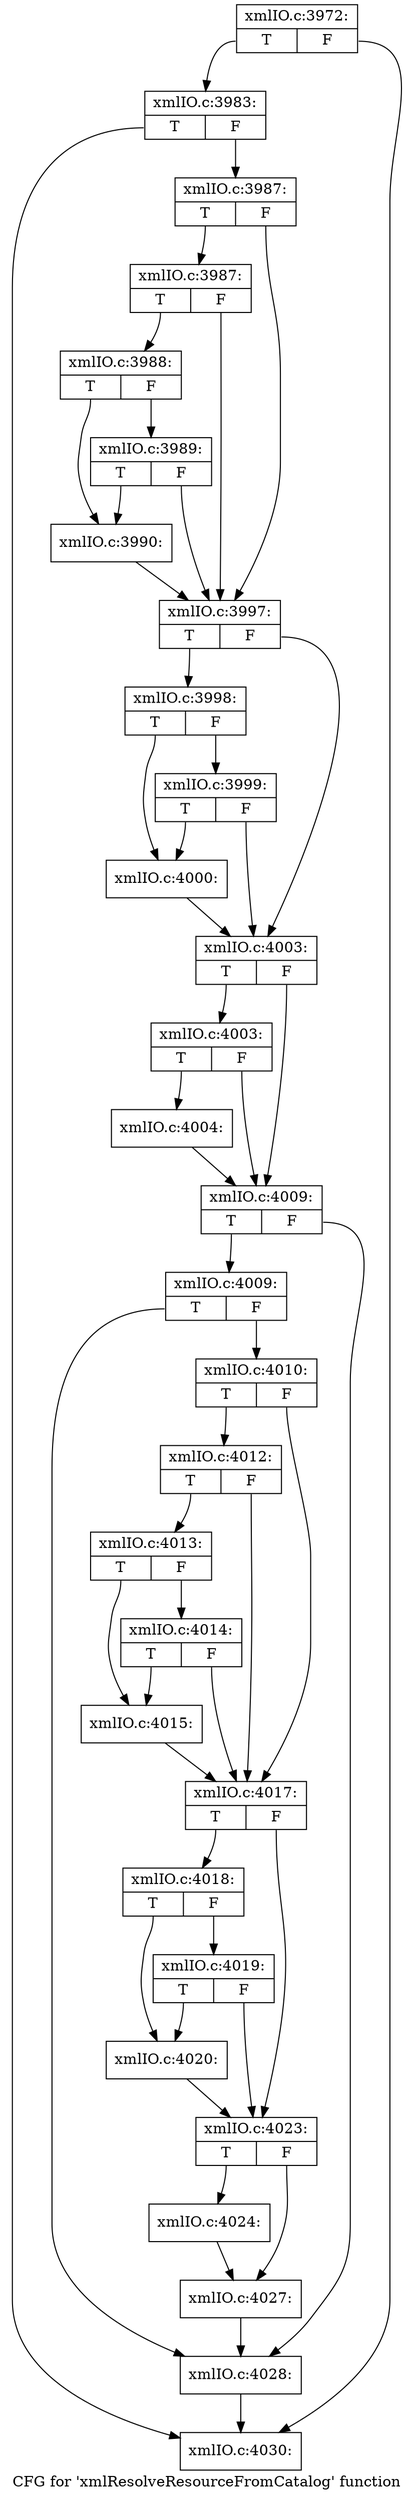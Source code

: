 digraph "CFG for 'xmlResolveResourceFromCatalog' function" {
	label="CFG for 'xmlResolveResourceFromCatalog' function";

	Node0x54065a0 [shape=record,label="{xmlIO.c:3972:|{<s0>T|<s1>F}}"];
	Node0x54065a0:s0 -> Node0x540ba40;
	Node0x54065a0:s1 -> Node0x540b9f0;
	Node0x540ba40 [shape=record,label="{xmlIO.c:3983:|{<s0>T|<s1>F}}"];
	Node0x540ba40:s0 -> Node0x540b9f0;
	Node0x540ba40:s1 -> Node0x540b6e0;
	Node0x540b6e0 [shape=record,label="{xmlIO.c:3987:|{<s0>T|<s1>F}}"];
	Node0x540b6e0:s0 -> Node0x540bef0;
	Node0x540b6e0:s1 -> Node0x540be50;
	Node0x540bef0 [shape=record,label="{xmlIO.c:3987:|{<s0>T|<s1>F}}"];
	Node0x540bef0:s0 -> Node0x540bea0;
	Node0x540bef0:s1 -> Node0x540be50;
	Node0x540bea0 [shape=record,label="{xmlIO.c:3988:|{<s0>T|<s1>F}}"];
	Node0x540bea0:s0 -> Node0x540be00;
	Node0x540bea0:s1 -> Node0x540c3e0;
	Node0x540c3e0 [shape=record,label="{xmlIO.c:3989:|{<s0>T|<s1>F}}"];
	Node0x540c3e0:s0 -> Node0x540be00;
	Node0x540c3e0:s1 -> Node0x540be50;
	Node0x540be00 [shape=record,label="{xmlIO.c:3990:}"];
	Node0x540be00 -> Node0x540be50;
	Node0x540be50 [shape=record,label="{xmlIO.c:3997:|{<s0>T|<s1>F}}"];
	Node0x540be50:s0 -> Node0x540d340;
	Node0x540be50:s1 -> Node0x540d2f0;
	Node0x540d340 [shape=record,label="{xmlIO.c:3998:|{<s0>T|<s1>F}}"];
	Node0x540d340:s0 -> Node0x540cd70;
	Node0x540d340:s1 -> Node0x540d560;
	Node0x540d560 [shape=record,label="{xmlIO.c:3999:|{<s0>T|<s1>F}}"];
	Node0x540d560:s0 -> Node0x540cd70;
	Node0x540d560:s1 -> Node0x540d2f0;
	Node0x540cd70 [shape=record,label="{xmlIO.c:4000:}"];
	Node0x540cd70 -> Node0x540d2f0;
	Node0x540d2f0 [shape=record,label="{xmlIO.c:4003:|{<s0>T|<s1>F}}"];
	Node0x540d2f0:s0 -> Node0x540e200;
	Node0x540d2f0:s1 -> Node0x540e1b0;
	Node0x540e200 [shape=record,label="{xmlIO.c:4003:|{<s0>T|<s1>F}}"];
	Node0x540e200:s0 -> Node0x540de30;
	Node0x540e200:s1 -> Node0x540e1b0;
	Node0x540de30 [shape=record,label="{xmlIO.c:4004:}"];
	Node0x540de30 -> Node0x540e1b0;
	Node0x540e1b0 [shape=record,label="{xmlIO.c:4009:|{<s0>T|<s1>F}}"];
	Node0x540e1b0:s0 -> Node0x540e8f0;
	Node0x540e1b0:s1 -> Node0x540e8a0;
	Node0x540e8f0 [shape=record,label="{xmlIO.c:4009:|{<s0>T|<s1>F}}"];
	Node0x540e8f0:s0 -> Node0x540e8a0;
	Node0x540e8f0:s1 -> Node0x540e850;
	Node0x540e850 [shape=record,label="{xmlIO.c:4010:|{<s0>T|<s1>F}}"];
	Node0x540e850:s0 -> Node0x540f330;
	Node0x540e850:s1 -> Node0x540f260;
	Node0x540f330 [shape=record,label="{xmlIO.c:4012:|{<s0>T|<s1>F}}"];
	Node0x540f330:s0 -> Node0x540f2b0;
	Node0x540f330:s1 -> Node0x540f260;
	Node0x540f2b0 [shape=record,label="{xmlIO.c:4013:|{<s0>T|<s1>F}}"];
	Node0x540f2b0:s0 -> Node0x540f210;
	Node0x540f2b0:s1 -> Node0x540f970;
	Node0x540f970 [shape=record,label="{xmlIO.c:4014:|{<s0>T|<s1>F}}"];
	Node0x540f970:s0 -> Node0x540f210;
	Node0x540f970:s1 -> Node0x540f260;
	Node0x540f210 [shape=record,label="{xmlIO.c:4015:}"];
	Node0x540f210 -> Node0x540f260;
	Node0x540f260 [shape=record,label="{xmlIO.c:4017:|{<s0>T|<s1>F}}"];
	Node0x540f260:s0 -> Node0x5410840;
	Node0x540f260:s1 -> Node0x54107f0;
	Node0x5410840 [shape=record,label="{xmlIO.c:4018:|{<s0>T|<s1>F}}"];
	Node0x5410840:s0 -> Node0x54102f0;
	Node0x5410840:s1 -> Node0x5410a60;
	Node0x5410a60 [shape=record,label="{xmlIO.c:4019:|{<s0>T|<s1>F}}"];
	Node0x5410a60:s0 -> Node0x54102f0;
	Node0x5410a60:s1 -> Node0x54107f0;
	Node0x54102f0 [shape=record,label="{xmlIO.c:4020:}"];
	Node0x54102f0 -> Node0x54107f0;
	Node0x54107f0 [shape=record,label="{xmlIO.c:4023:|{<s0>T|<s1>F}}"];
	Node0x54107f0:s0 -> Node0x5411210;
	Node0x54107f0:s1 -> Node0x5411520;
	Node0x5411210 [shape=record,label="{xmlIO.c:4024:}"];
	Node0x5411210 -> Node0x5411520;
	Node0x5411520 [shape=record,label="{xmlIO.c:4027:}"];
	Node0x5411520 -> Node0x540e8a0;
	Node0x540e8a0 [shape=record,label="{xmlIO.c:4028:}"];
	Node0x540e8a0 -> Node0x540b9f0;
	Node0x540b9f0 [shape=record,label="{xmlIO.c:4030:}"];
}
